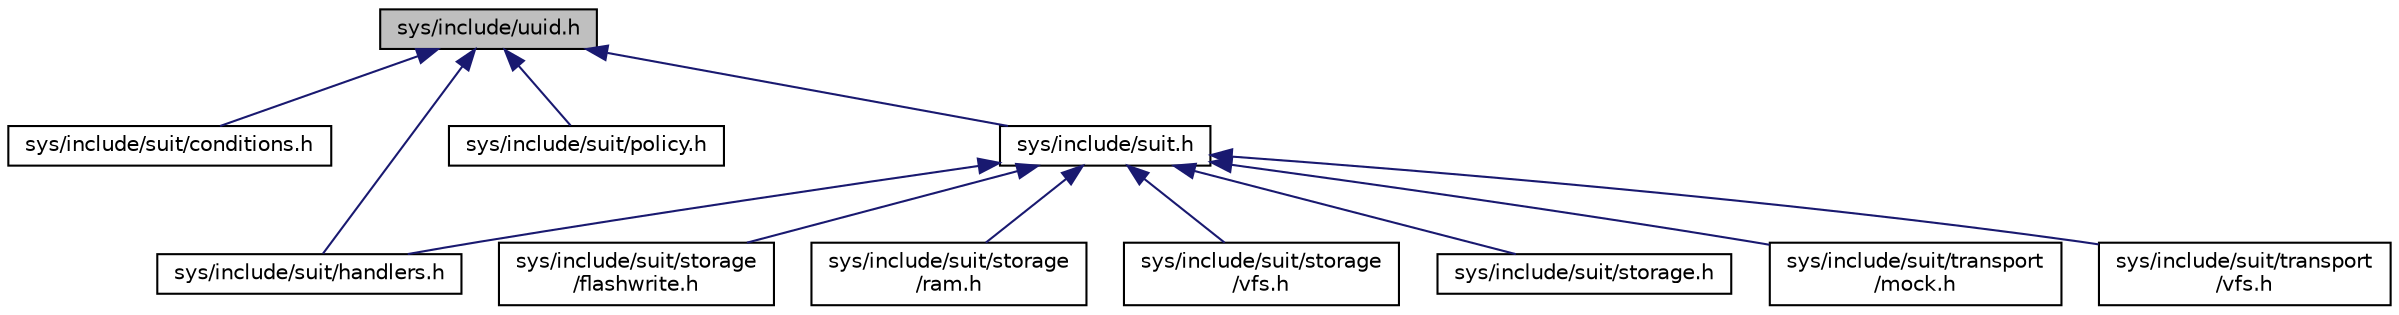 digraph "sys/include/uuid.h"
{
 // LATEX_PDF_SIZE
  edge [fontname="Helvetica",fontsize="10",labelfontname="Helvetica",labelfontsize="10"];
  node [fontname="Helvetica",fontsize="10",shape=record];
  Node1 [label="sys/include/uuid.h",height=0.2,width=0.4,color="black", fillcolor="grey75", style="filled", fontcolor="black",tooltip="RFC 4122 UUID functions"];
  Node1 -> Node2 [dir="back",color="midnightblue",fontsize="10",style="solid",fontname="Helvetica"];
  Node2 [label="sys/include/suit/conditions.h",height=0.2,width=0.4,color="black", fillcolor="white", style="filled",URL="$conditions_8h_source.html",tooltip=" "];
  Node1 -> Node3 [dir="back",color="midnightblue",fontsize="10",style="solid",fontname="Helvetica"];
  Node3 [label="sys/include/suit/handlers.h",height=0.2,width=0.4,color="black", fillcolor="white", style="filled",URL="$handlers_8h_source.html",tooltip=" "];
  Node1 -> Node4 [dir="back",color="midnightblue",fontsize="10",style="solid",fontname="Helvetica"];
  Node4 [label="sys/include/suit/policy.h",height=0.2,width=0.4,color="black", fillcolor="white", style="filled",URL="$policy_8h_source.html",tooltip=" "];
  Node1 -> Node5 [dir="back",color="midnightblue",fontsize="10",style="solid",fontname="Helvetica"];
  Node5 [label="sys/include/suit.h",height=0.2,width=0.4,color="black", fillcolor="white", style="filled",URL="$suit_8h_source.html",tooltip=" "];
  Node5 -> Node3 [dir="back",color="midnightblue",fontsize="10",style="solid",fontname="Helvetica"];
  Node5 -> Node6 [dir="back",color="midnightblue",fontsize="10",style="solid",fontname="Helvetica"];
  Node6 [label="sys/include/suit/storage\l/flashwrite.h",height=0.2,width=0.4,color="black", fillcolor="white", style="filled",URL="$suit_2storage_2flashwrite_8h_source.html",tooltip=" "];
  Node5 -> Node7 [dir="back",color="midnightblue",fontsize="10",style="solid",fontname="Helvetica"];
  Node7 [label="sys/include/suit/storage\l/ram.h",height=0.2,width=0.4,color="black", fillcolor="white", style="filled",URL="$ram_8h_source.html",tooltip=" "];
  Node5 -> Node8 [dir="back",color="midnightblue",fontsize="10",style="solid",fontname="Helvetica"];
  Node8 [label="sys/include/suit/storage\l/vfs.h",height=0.2,width=0.4,color="black", fillcolor="white", style="filled",URL="$suit_2storage_2vfs_8h_source.html",tooltip=" "];
  Node5 -> Node9 [dir="back",color="midnightblue",fontsize="10",style="solid",fontname="Helvetica"];
  Node9 [label="sys/include/suit/storage.h",height=0.2,width=0.4,color="black", fillcolor="white", style="filled",URL="$storage_8h_source.html",tooltip=" "];
  Node5 -> Node10 [dir="back",color="midnightblue",fontsize="10",style="solid",fontname="Helvetica"];
  Node10 [label="sys/include/suit/transport\l/mock.h",height=0.2,width=0.4,color="black", fillcolor="white", style="filled",URL="$suit_2transport_2mock_8h_source.html",tooltip=" "];
  Node5 -> Node11 [dir="back",color="midnightblue",fontsize="10",style="solid",fontname="Helvetica"];
  Node11 [label="sys/include/suit/transport\l/vfs.h",height=0.2,width=0.4,color="black", fillcolor="white", style="filled",URL="$suit_2transport_2vfs_8h_source.html",tooltip=" "];
}
